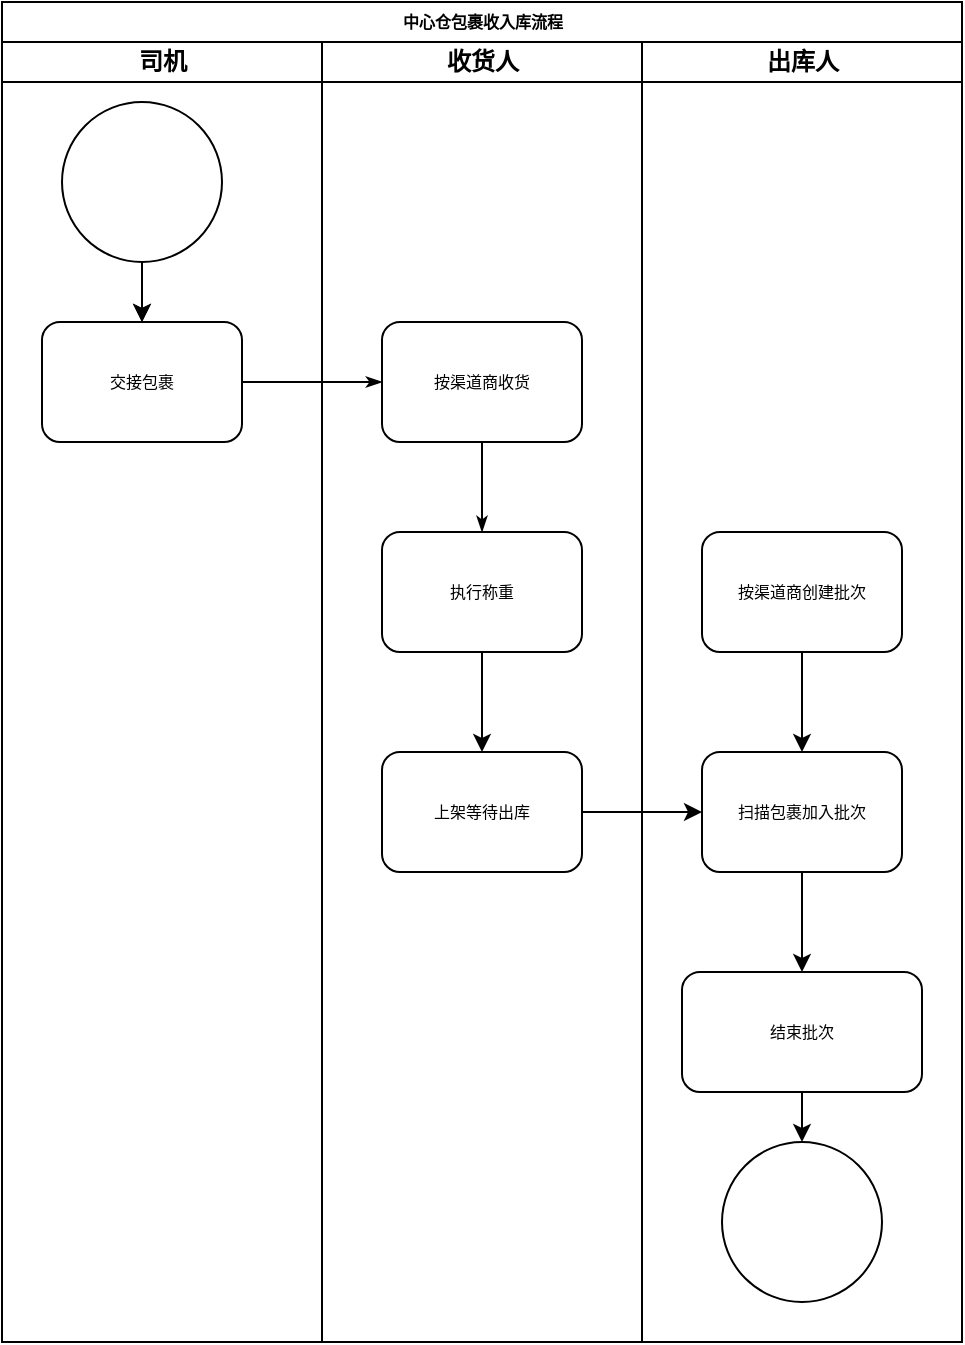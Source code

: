 <mxfile version="17.1.5" type="github">
  <diagram name="Page-1" id="74e2e168-ea6b-b213-b513-2b3c1d86103e">
    <mxGraphModel dx="2062" dy="1106" grid="1" gridSize="10" guides="1" tooltips="1" connect="1" arrows="1" fold="1" page="1" pageScale="1" pageWidth="1100" pageHeight="850" background="none" math="0" shadow="0">
      <root>
        <mxCell id="0" />
        <mxCell id="1" parent="0" />
        <mxCell id="77e6c97f196da883-1" value="中心仓包裹收入库流程" style="swimlane;html=1;childLayout=stackLayout;startSize=20;rounded=0;shadow=0;labelBackgroundColor=none;strokeWidth=1;fontFamily=Verdana;fontSize=8;align=center;" parent="1" vertex="1">
          <mxGeometry x="320" y="80" width="480" height="670" as="geometry" />
        </mxCell>
        <mxCell id="77e6c97f196da883-2" value="司机" style="swimlane;html=1;startSize=20;" parent="77e6c97f196da883-1" vertex="1">
          <mxGeometry y="20" width="160" height="650" as="geometry" />
        </mxCell>
        <mxCell id="77e6c97f196da883-8" value="交接包裹" style="rounded=1;whiteSpace=wrap;html=1;shadow=0;labelBackgroundColor=none;strokeWidth=1;fontFamily=Verdana;fontSize=8;align=center;" parent="77e6c97f196da883-2" vertex="1">
          <mxGeometry x="20" y="140" width="100" height="60" as="geometry" />
        </mxCell>
        <mxCell id="eouYJJpbQdIqnoSVehrK-3" value="" style="edgeStyle=orthogonalEdgeStyle;rounded=0;orthogonalLoop=1;jettySize=auto;html=1;" edge="1" parent="77e6c97f196da883-2" source="eouYJJpbQdIqnoSVehrK-2" target="77e6c97f196da883-8">
          <mxGeometry relative="1" as="geometry" />
        </mxCell>
        <mxCell id="eouYJJpbQdIqnoSVehrK-2" value="" style="ellipse;whiteSpace=wrap;html=1;aspect=fixed;" vertex="1" parent="77e6c97f196da883-2">
          <mxGeometry x="30" y="30" width="80" height="80" as="geometry" />
        </mxCell>
        <mxCell id="77e6c97f196da883-26" style="edgeStyle=orthogonalEdgeStyle;rounded=1;html=1;labelBackgroundColor=none;startArrow=none;startFill=0;startSize=5;endArrow=classicThin;endFill=1;endSize=5;jettySize=auto;orthogonalLoop=1;strokeWidth=1;fontFamily=Verdana;fontSize=8" parent="77e6c97f196da883-1" source="77e6c97f196da883-8" target="77e6c97f196da883-11" edge="1">
          <mxGeometry relative="1" as="geometry" />
        </mxCell>
        <mxCell id="eouYJJpbQdIqnoSVehrK-1" style="edgeStyle=orthogonalEdgeStyle;rounded=0;orthogonalLoop=1;jettySize=auto;html=1;entryX=0;entryY=0.5;entryDx=0;entryDy=0;" edge="1" parent="77e6c97f196da883-1" source="aFzFSg-hkWJOUfNfQxSS-31" target="aFzFSg-hkWJOUfNfQxSS-10">
          <mxGeometry relative="1" as="geometry" />
        </mxCell>
        <mxCell id="77e6c97f196da883-3" value="收货人" style="swimlane;html=1;startSize=20;" parent="77e6c97f196da883-1" vertex="1">
          <mxGeometry x="160" y="20" width="160" height="650" as="geometry" />
        </mxCell>
        <mxCell id="77e6c97f196da883-11" value="按渠道商收货" style="rounded=1;whiteSpace=wrap;html=1;shadow=0;labelBackgroundColor=none;strokeWidth=1;fontFamily=Verdana;fontSize=8;align=center;" parent="77e6c97f196da883-3" vertex="1">
          <mxGeometry x="30" y="140" width="100" height="60" as="geometry" />
        </mxCell>
        <mxCell id="aFzFSg-hkWJOUfNfQxSS-32" value="" style="edgeStyle=orthogonalEdgeStyle;rounded=0;orthogonalLoop=1;jettySize=auto;html=1;" parent="77e6c97f196da883-3" source="77e6c97f196da883-9" target="aFzFSg-hkWJOUfNfQxSS-31" edge="1">
          <mxGeometry relative="1" as="geometry" />
        </mxCell>
        <mxCell id="77e6c97f196da883-9" value="执行称重" style="rounded=1;whiteSpace=wrap;html=1;shadow=0;labelBackgroundColor=none;strokeWidth=1;fontFamily=Verdana;fontSize=8;align=center;" parent="77e6c97f196da883-3" vertex="1">
          <mxGeometry x="30" y="245" width="100" height="60" as="geometry" />
        </mxCell>
        <mxCell id="77e6c97f196da883-27" style="edgeStyle=orthogonalEdgeStyle;rounded=1;html=1;labelBackgroundColor=none;startArrow=none;startFill=0;startSize=5;endArrow=classicThin;endFill=1;endSize=5;jettySize=auto;orthogonalLoop=1;strokeWidth=1;fontFamily=Verdana;fontSize=8" parent="77e6c97f196da883-3" source="77e6c97f196da883-11" target="77e6c97f196da883-9" edge="1">
          <mxGeometry relative="1" as="geometry">
            <Array as="points">
              <mxPoint x="80" y="265" />
              <mxPoint x="80" y="265" />
            </Array>
          </mxGeometry>
        </mxCell>
        <mxCell id="aFzFSg-hkWJOUfNfQxSS-31" value="上架等待出库" style="rounded=1;whiteSpace=wrap;html=1;shadow=0;labelBackgroundColor=none;strokeWidth=1;fontFamily=Verdana;fontSize=8;align=center;" parent="77e6c97f196da883-3" vertex="1">
          <mxGeometry x="30" y="355" width="100" height="60" as="geometry" />
        </mxCell>
        <mxCell id="77e6c97f196da883-4" value="出库人" style="swimlane;html=1;startSize=20;" parent="77e6c97f196da883-1" vertex="1">
          <mxGeometry x="320" y="20" width="160" height="650" as="geometry" />
        </mxCell>
        <mxCell id="aFzFSg-hkWJOUfNfQxSS-11" value="" style="edgeStyle=orthogonalEdgeStyle;rounded=0;orthogonalLoop=1;jettySize=auto;html=1;" parent="77e6c97f196da883-4" source="aFzFSg-hkWJOUfNfQxSS-7" target="aFzFSg-hkWJOUfNfQxSS-10" edge="1">
          <mxGeometry relative="1" as="geometry" />
        </mxCell>
        <mxCell id="aFzFSg-hkWJOUfNfQxSS-7" value="按渠道商创建批次" style="rounded=1;whiteSpace=wrap;html=1;shadow=0;labelBackgroundColor=none;strokeWidth=1;fontFamily=Verdana;fontSize=8;align=center;" parent="77e6c97f196da883-4" vertex="1">
          <mxGeometry x="30" y="245" width="100" height="60" as="geometry" />
        </mxCell>
        <mxCell id="aFzFSg-hkWJOUfNfQxSS-17" style="edgeStyle=orthogonalEdgeStyle;rounded=0;orthogonalLoop=1;jettySize=auto;html=1;entryX=0.5;entryY=0;entryDx=0;entryDy=0;" parent="77e6c97f196da883-4" source="aFzFSg-hkWJOUfNfQxSS-10" target="aFzFSg-hkWJOUfNfQxSS-28" edge="1">
          <mxGeometry relative="1" as="geometry">
            <mxPoint x="80" y="465" as="targetPoint" />
          </mxGeometry>
        </mxCell>
        <mxCell id="aFzFSg-hkWJOUfNfQxSS-10" value="扫描包裹加入批次" style="rounded=1;whiteSpace=wrap;html=1;shadow=0;labelBackgroundColor=none;strokeWidth=1;fontFamily=Verdana;fontSize=8;align=center;" parent="77e6c97f196da883-4" vertex="1">
          <mxGeometry x="30" y="355" width="100" height="60" as="geometry" />
        </mxCell>
        <mxCell id="eouYJJpbQdIqnoSVehrK-6" style="edgeStyle=orthogonalEdgeStyle;rounded=0;orthogonalLoop=1;jettySize=auto;html=1;entryX=0.5;entryY=0;entryDx=0;entryDy=0;" edge="1" parent="77e6c97f196da883-4" source="aFzFSg-hkWJOUfNfQxSS-28" target="eouYJJpbQdIqnoSVehrK-5">
          <mxGeometry relative="1" as="geometry" />
        </mxCell>
        <mxCell id="aFzFSg-hkWJOUfNfQxSS-28" value="结束批次" style="whiteSpace=wrap;html=1;fontSize=8;fontFamily=Verdana;rounded=1;shadow=0;labelBackgroundColor=none;strokeWidth=1;" parent="77e6c97f196da883-4" vertex="1">
          <mxGeometry x="20" y="465" width="120" height="60" as="geometry" />
        </mxCell>
        <mxCell id="eouYJJpbQdIqnoSVehrK-5" value="" style="ellipse;whiteSpace=wrap;html=1;aspect=fixed;" vertex="1" parent="77e6c97f196da883-4">
          <mxGeometry x="40" y="550" width="80" height="80" as="geometry" />
        </mxCell>
        <mxCell id="eouYJJpbQdIqnoSVehrK-4" style="edgeStyle=orthogonalEdgeStyle;rounded=0;orthogonalLoop=1;jettySize=auto;html=1;" edge="1" parent="1" source="eouYJJpbQdIqnoSVehrK-2">
          <mxGeometry relative="1" as="geometry">
            <mxPoint x="390" y="240" as="targetPoint" />
          </mxGeometry>
        </mxCell>
      </root>
    </mxGraphModel>
  </diagram>
</mxfile>
